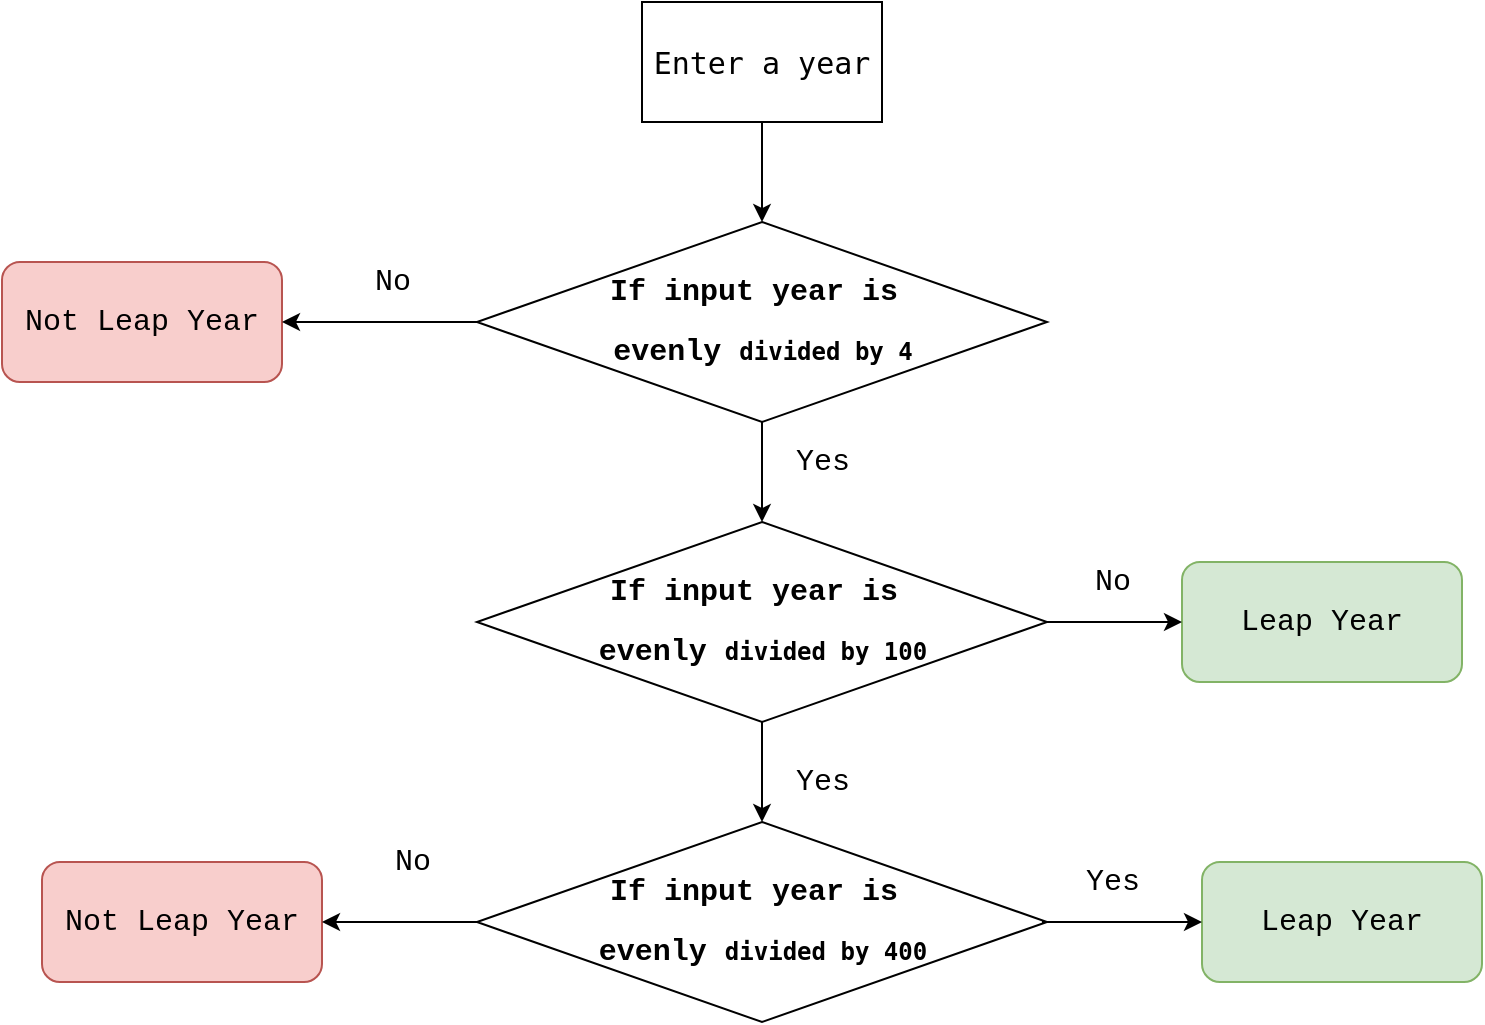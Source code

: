 <mxfile version="14.4.2" type="github">
  <diagram id="sgP-08QXCkyRCPs794cQ" name="Page-1">
    <mxGraphModel dx="868" dy="520" grid="1" gridSize="10" guides="1" tooltips="1" connect="1" arrows="1" fold="1" page="1" pageScale="1" pageWidth="850" pageHeight="1100" math="0" shadow="0">
      <root>
        <mxCell id="0" />
        <mxCell id="1" parent="0" />
        <mxCell id="64gri41Ku1fQepUdcVNt-1" value="&lt;pre style=&quot;font-size: 15px&quot;&gt;Enter a year&lt;/pre&gt;" style="rounded=0;whiteSpace=wrap;html=1;" vertex="1" parent="1">
          <mxGeometry x="380" y="10" width="120" height="60" as="geometry" />
        </mxCell>
        <mxCell id="64gri41Ku1fQepUdcVNt-2" value="" style="endArrow=classic;html=1;exitX=0.5;exitY=1;exitDx=0;exitDy=0;" edge="1" parent="1" source="64gri41Ku1fQepUdcVNt-1">
          <mxGeometry width="50" height="50" relative="1" as="geometry">
            <mxPoint x="400" y="290" as="sourcePoint" />
            <mxPoint x="440" y="120" as="targetPoint" />
            <Array as="points" />
          </mxGeometry>
        </mxCell>
        <mxCell id="64gri41Ku1fQepUdcVNt-3" value="&lt;pre&gt;&lt;font face=&quot;Courier New&quot; style=&quot;font-size: 15px&quot;&gt;&lt;b&gt;If input year is &lt;/b&gt;&lt;/font&gt;&lt;/pre&gt;&lt;pre&gt;&lt;b&gt;&lt;font face=&quot;Courier New&quot; style=&quot;font-size: 15px&quot;&gt;evenly &lt;/font&gt;divided by 4&lt;/b&gt;&lt;/pre&gt;" style="rhombus;whiteSpace=wrap;html=1;" vertex="1" parent="1">
          <mxGeometry x="297.5" y="120" width="285" height="100" as="geometry" />
        </mxCell>
        <mxCell id="64gri41Ku1fQepUdcVNt-4" value="&lt;pre&gt;&lt;font face=&quot;Courier New&quot;&gt;&lt;span style=&quot;font-size: 15px&quot;&gt;Not Leap Year&lt;/span&gt;&lt;/font&gt;&lt;/pre&gt;" style="rounded=1;whiteSpace=wrap;html=1;fillColor=#f8cecc;strokeColor=#b85450;" vertex="1" parent="1">
          <mxGeometry x="60" y="140" width="140" height="60" as="geometry" />
        </mxCell>
        <mxCell id="64gri41Ku1fQepUdcVNt-5" value="" style="endArrow=classic;html=1;entryX=1;entryY=0.5;entryDx=0;entryDy=0;exitX=0;exitY=0.5;exitDx=0;exitDy=0;" edge="1" parent="1" source="64gri41Ku1fQepUdcVNt-3" target="64gri41Ku1fQepUdcVNt-4">
          <mxGeometry width="50" height="50" relative="1" as="geometry">
            <mxPoint x="400" y="280" as="sourcePoint" />
            <mxPoint x="450" y="230" as="targetPoint" />
            <Array as="points" />
          </mxGeometry>
        </mxCell>
        <mxCell id="64gri41Ku1fQepUdcVNt-6" value="&lt;pre&gt;&lt;font face=&quot;Courier New&quot; style=&quot;font-size: 15px&quot;&gt;No&lt;/font&gt;&lt;/pre&gt;" style="text;html=1;align=center;verticalAlign=middle;resizable=0;points=[];autosize=1;" vertex="1" parent="1">
          <mxGeometry x="240" y="130" width="30" height="40" as="geometry" />
        </mxCell>
        <mxCell id="64gri41Ku1fQepUdcVNt-8" value="&lt;pre&gt;&lt;font face=&quot;Courier New&quot; style=&quot;font-size: 15px&quot;&gt;&lt;b&gt;If input year is &lt;/b&gt;&lt;/font&gt;&lt;/pre&gt;&lt;pre&gt;&lt;b&gt;&lt;font face=&quot;Courier New&quot; style=&quot;font-size: 15px&quot;&gt;evenly &lt;/font&gt;divided by 100&lt;/b&gt;&lt;/pre&gt;" style="rhombus;whiteSpace=wrap;html=1;" vertex="1" parent="1">
          <mxGeometry x="297.5" y="270" width="285" height="100" as="geometry" />
        </mxCell>
        <mxCell id="64gri41Ku1fQepUdcVNt-9" value="" style="endArrow=classic;html=1;exitX=0.5;exitY=1;exitDx=0;exitDy=0;" edge="1" parent="1" source="64gri41Ku1fQepUdcVNt-3">
          <mxGeometry width="50" height="50" relative="1" as="geometry">
            <mxPoint x="400" y="320" as="sourcePoint" />
            <mxPoint x="440" y="270" as="targetPoint" />
          </mxGeometry>
        </mxCell>
        <mxCell id="64gri41Ku1fQepUdcVNt-10" value="&lt;pre&gt;&lt;font face=&quot;Courier New&quot; style=&quot;font-size: 15px&quot;&gt;Yes&lt;/font&gt;&lt;/pre&gt;" style="text;html=1;align=center;verticalAlign=middle;resizable=0;points=[];autosize=1;" vertex="1" parent="1">
          <mxGeometry x="450" y="220" width="40" height="40" as="geometry" />
        </mxCell>
        <mxCell id="64gri41Ku1fQepUdcVNt-11" value="&lt;pre&gt;&lt;font face=&quot;Courier New&quot;&gt;&lt;span style=&quot;font-size: 15px&quot;&gt;Leap Year&lt;/span&gt;&lt;/font&gt;&lt;/pre&gt;" style="rounded=1;whiteSpace=wrap;html=1;fillColor=#d5e8d4;strokeColor=#82b366;" vertex="1" parent="1">
          <mxGeometry x="650" y="290" width="140" height="60" as="geometry" />
        </mxCell>
        <mxCell id="64gri41Ku1fQepUdcVNt-12" value="" style="endArrow=classic;html=1;entryX=0;entryY=0.5;entryDx=0;entryDy=0;exitX=1;exitY=0.5;exitDx=0;exitDy=0;" edge="1" parent="1" source="64gri41Ku1fQepUdcVNt-8" target="64gri41Ku1fQepUdcVNt-11">
          <mxGeometry width="50" height="50" relative="1" as="geometry">
            <mxPoint x="400" y="360" as="sourcePoint" />
            <mxPoint x="450" y="310" as="targetPoint" />
            <Array as="points">
              <mxPoint x="620" y="320" />
            </Array>
          </mxGeometry>
        </mxCell>
        <mxCell id="64gri41Ku1fQepUdcVNt-13" value="&lt;pre&gt;&lt;font face=&quot;Courier New&quot; style=&quot;font-size: 15px&quot;&gt;No&lt;/font&gt;&lt;/pre&gt;" style="text;html=1;align=center;verticalAlign=middle;resizable=0;points=[];autosize=1;" vertex="1" parent="1">
          <mxGeometry x="600" y="280" width="30" height="40" as="geometry" />
        </mxCell>
        <mxCell id="64gri41Ku1fQepUdcVNt-14" value="&lt;pre&gt;&lt;font face=&quot;Courier New&quot; style=&quot;font-size: 15px&quot;&gt;&lt;b&gt;If input year is &lt;/b&gt;&lt;/font&gt;&lt;/pre&gt;&lt;pre&gt;&lt;b&gt;&lt;font face=&quot;Courier New&quot; style=&quot;font-size: 15px&quot;&gt;evenly &lt;/font&gt;divided by 400&lt;/b&gt;&lt;/pre&gt;" style="rhombus;whiteSpace=wrap;html=1;" vertex="1" parent="1">
          <mxGeometry x="297.5" y="420" width="285" height="100" as="geometry" />
        </mxCell>
        <mxCell id="64gri41Ku1fQepUdcVNt-15" value="" style="endArrow=classic;html=1;entryX=0.5;entryY=0;entryDx=0;entryDy=0;" edge="1" parent="1" target="64gri41Ku1fQepUdcVNt-14">
          <mxGeometry width="50" height="50" relative="1" as="geometry">
            <mxPoint x="440" y="370" as="sourcePoint" />
            <mxPoint x="450" y="290" as="targetPoint" />
            <Array as="points" />
          </mxGeometry>
        </mxCell>
        <mxCell id="64gri41Ku1fQepUdcVNt-16" value="&lt;pre&gt;&lt;font face=&quot;Courier New&quot; style=&quot;font-size: 15px&quot;&gt;Yes&lt;/font&gt;&lt;/pre&gt;" style="text;html=1;align=center;verticalAlign=middle;resizable=0;points=[];autosize=1;" vertex="1" parent="1">
          <mxGeometry x="450" y="380" width="40" height="40" as="geometry" />
        </mxCell>
        <mxCell id="64gri41Ku1fQepUdcVNt-17" value="&lt;pre&gt;&lt;font face=&quot;Courier New&quot;&gt;&lt;span style=&quot;font-size: 15px&quot;&gt;Leap Year&lt;/span&gt;&lt;/font&gt;&lt;/pre&gt;" style="rounded=1;whiteSpace=wrap;html=1;fillColor=#d5e8d4;strokeColor=#82b366;" vertex="1" parent="1">
          <mxGeometry x="660" y="440" width="140" height="60" as="geometry" />
        </mxCell>
        <mxCell id="64gri41Ku1fQepUdcVNt-18" value="" style="endArrow=classic;html=1;entryX=0;entryY=0.5;entryDx=0;entryDy=0;" edge="1" parent="1" target="64gri41Ku1fQepUdcVNt-17">
          <mxGeometry width="50" height="50" relative="1" as="geometry">
            <mxPoint x="580" y="470" as="sourcePoint" />
            <mxPoint x="450" y="450" as="targetPoint" />
          </mxGeometry>
        </mxCell>
        <mxCell id="64gri41Ku1fQepUdcVNt-19" value="&lt;pre&gt;&lt;font face=&quot;Courier New&quot; style=&quot;font-size: 15px&quot;&gt;Yes&lt;/font&gt;&lt;/pre&gt;" style="text;html=1;align=center;verticalAlign=middle;resizable=0;points=[];autosize=1;" vertex="1" parent="1">
          <mxGeometry x="595" y="430" width="40" height="40" as="geometry" />
        </mxCell>
        <mxCell id="64gri41Ku1fQepUdcVNt-20" value="&lt;pre&gt;&lt;font face=&quot;Courier New&quot;&gt;&lt;span style=&quot;font-size: 15px&quot;&gt;Not Leap Year&lt;/span&gt;&lt;/font&gt;&lt;/pre&gt;" style="rounded=1;whiteSpace=wrap;html=1;fillColor=#f8cecc;strokeColor=#b85450;" vertex="1" parent="1">
          <mxGeometry x="80" y="440" width="140" height="60" as="geometry" />
        </mxCell>
        <mxCell id="64gri41Ku1fQepUdcVNt-21" value="" style="endArrow=classic;html=1;exitX=0;exitY=0.5;exitDx=0;exitDy=0;entryX=1;entryY=0.5;entryDx=0;entryDy=0;" edge="1" parent="1" source="64gri41Ku1fQepUdcVNt-14" target="64gri41Ku1fQepUdcVNt-20">
          <mxGeometry width="50" height="50" relative="1" as="geometry">
            <mxPoint x="400" y="420" as="sourcePoint" />
            <mxPoint x="450" y="370" as="targetPoint" />
          </mxGeometry>
        </mxCell>
        <mxCell id="64gri41Ku1fQepUdcVNt-22" value="&lt;pre&gt;&lt;font face=&quot;Courier New&quot; style=&quot;font-size: 15px&quot;&gt;No&lt;/font&gt;&lt;/pre&gt;" style="text;html=1;align=center;verticalAlign=middle;resizable=0;points=[];autosize=1;" vertex="1" parent="1">
          <mxGeometry x="250" y="420" width="30" height="40" as="geometry" />
        </mxCell>
      </root>
    </mxGraphModel>
  </diagram>
</mxfile>

